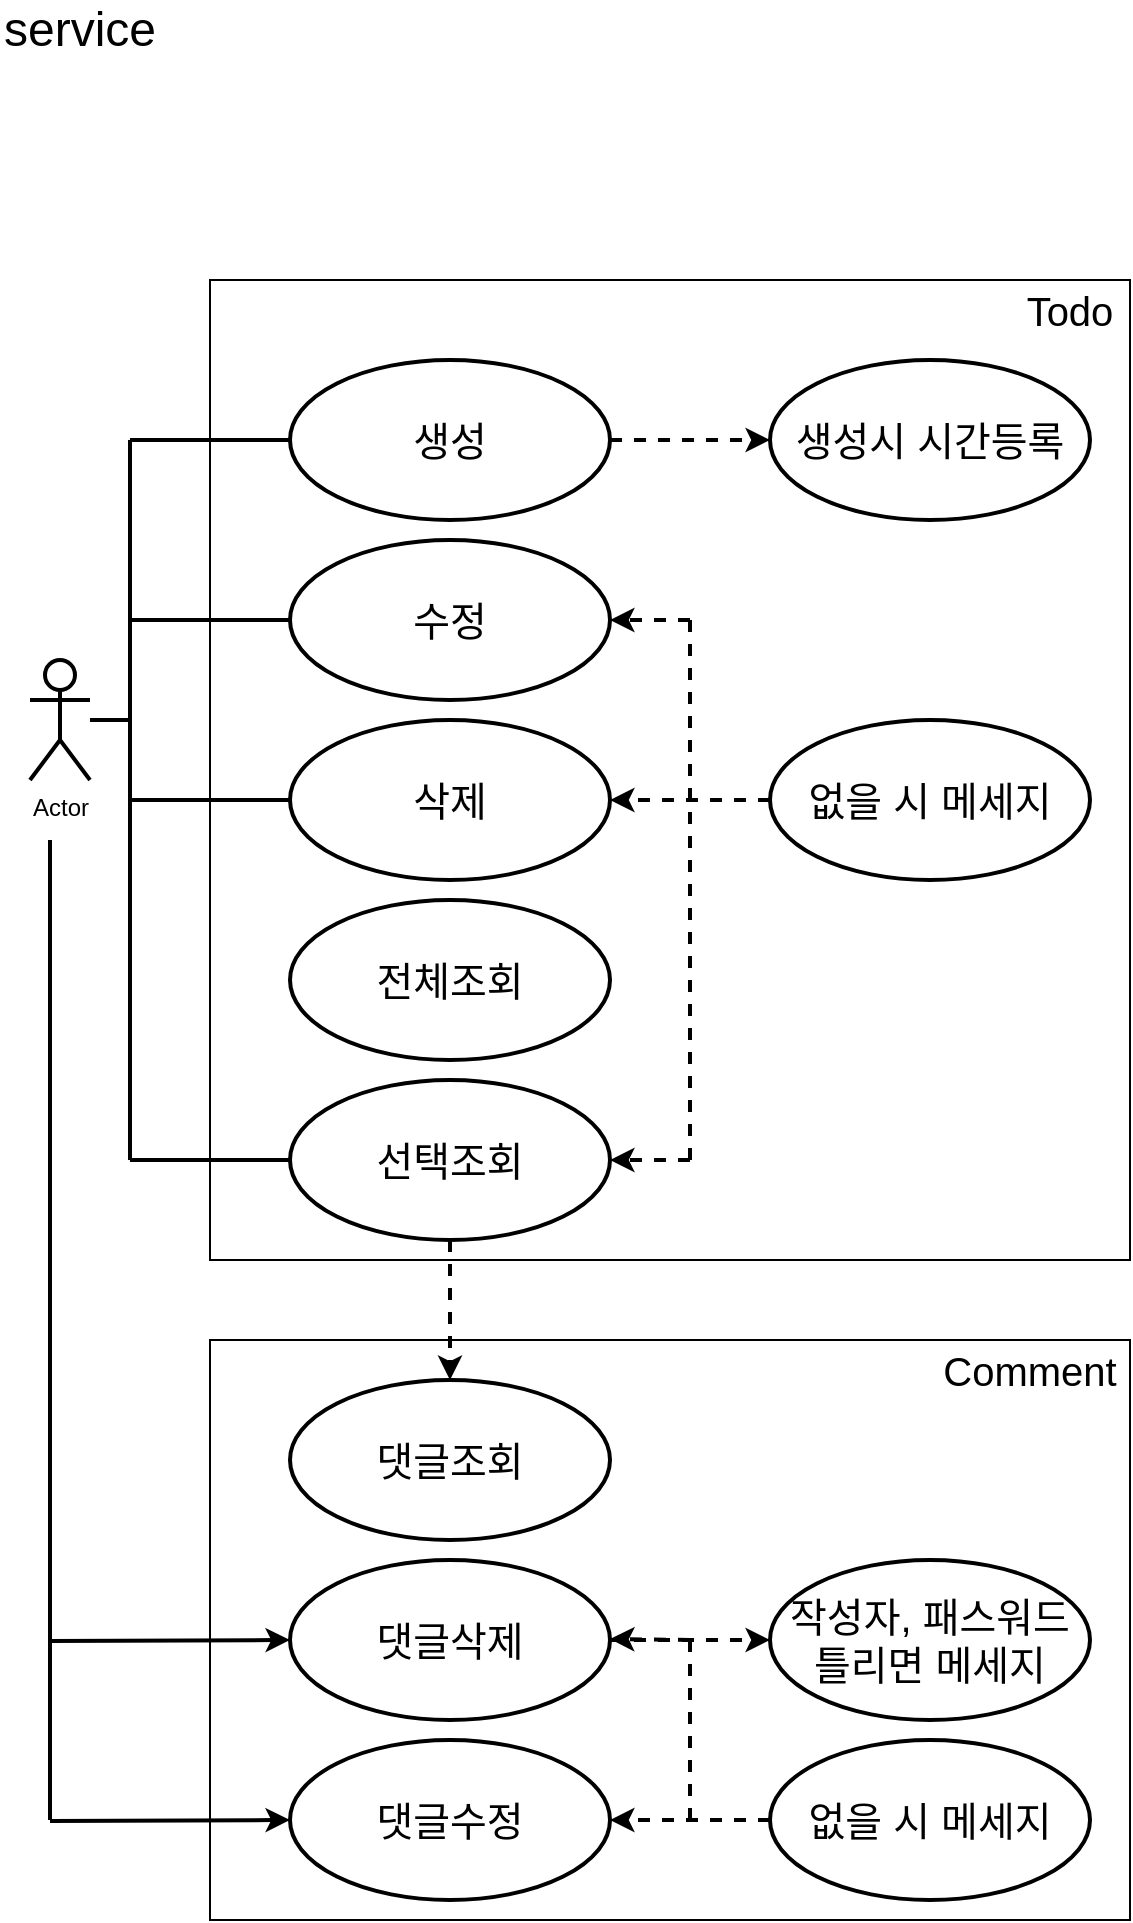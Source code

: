 <mxfile version="24.4.2" type="github">
  <diagram name="페이지-1" id="68j--ii99kryvkrACH99">
    <mxGraphModel dx="934" dy="541" grid="1" gridSize="10" guides="1" tooltips="1" connect="1" arrows="1" fold="1" page="1" pageScale="1" pageWidth="827" pageHeight="1169" math="0" shadow="0">
      <root>
        <mxCell id="0" />
        <mxCell id="1" parent="0" />
        <mxCell id="WN3FTsc3brGf4hN8PLjJ-45" value="" style="rounded=0;whiteSpace=wrap;html=1;" vertex="1" parent="1">
          <mxGeometry x="120" y="160" width="460" height="490" as="geometry" />
        </mxCell>
        <mxCell id="WN3FTsc3brGf4hN8PLjJ-44" value="" style="rounded=0;whiteSpace=wrap;html=1;" vertex="1" parent="1">
          <mxGeometry x="120" y="690" width="460" height="290" as="geometry" />
        </mxCell>
        <mxCell id="Ee1ppWPycikmYeckys_f-1" value="Actor" style="shape=umlActor;verticalLabelPosition=bottom;verticalAlign=top;html=1;outlineConnect=0;strokeWidth=2;" parent="1" vertex="1">
          <mxGeometry x="30" y="350" width="30" height="60" as="geometry" />
        </mxCell>
        <mxCell id="Ee1ppWPycikmYeckys_f-2" value="&lt;font style=&quot;font-size: 20px;&quot;&gt;수정&lt;/font&gt;" style="ellipse;whiteSpace=wrap;html=1;strokeWidth=2;" parent="1" vertex="1">
          <mxGeometry x="160" y="290" width="160" height="80" as="geometry" />
        </mxCell>
        <mxCell id="Ee1ppWPycikmYeckys_f-3" value="&lt;font style=&quot;font-size: 20px;&quot;&gt;생성&lt;/font&gt;" style="ellipse;whiteSpace=wrap;html=1;strokeWidth=2;" parent="1" vertex="1">
          <mxGeometry x="160" y="200" width="160" height="80" as="geometry" />
        </mxCell>
        <mxCell id="Ee1ppWPycikmYeckys_f-4" value="&lt;font style=&quot;font-size: 20px;&quot;&gt;선택조회&lt;/font&gt;" style="ellipse;whiteSpace=wrap;html=1;strokeWidth=2;" parent="1" vertex="1">
          <mxGeometry x="160" y="560" width="160" height="80" as="geometry" />
        </mxCell>
        <mxCell id="Ee1ppWPycikmYeckys_f-5" value="&lt;font style=&quot;font-size: 20px;&quot;&gt;삭제&lt;/font&gt;" style="ellipse;whiteSpace=wrap;html=1;strokeWidth=2;" parent="1" vertex="1">
          <mxGeometry x="160" y="380" width="160" height="80" as="geometry" />
        </mxCell>
        <mxCell id="Ee1ppWPycikmYeckys_f-17" value="" style="endArrow=classic;html=1;rounded=0;dashed=1;exitX=1;exitY=0.5;exitDx=0;exitDy=0;strokeWidth=2;entryX=0;entryY=0.5;entryDx=0;entryDy=0;" parent="1" source="Ee1ppWPycikmYeckys_f-3" target="Ee1ppWPycikmYeckys_f-18" edge="1">
          <mxGeometry width="50" height="50" relative="1" as="geometry">
            <mxPoint x="330" y="240" as="sourcePoint" />
            <mxPoint x="400" y="240" as="targetPoint" />
          </mxGeometry>
        </mxCell>
        <mxCell id="Ee1ppWPycikmYeckys_f-18" value="&lt;font style=&quot;font-size: 20px;&quot;&gt;생성시 시간등록&lt;/font&gt;" style="ellipse;whiteSpace=wrap;html=1;strokeWidth=2;" parent="1" vertex="1">
          <mxGeometry x="400" y="200" width="160" height="80" as="geometry" />
        </mxCell>
        <mxCell id="Ee1ppWPycikmYeckys_f-19" value="&lt;font style=&quot;font-size: 20px;&quot;&gt;없을 시 메세지&lt;/font&gt;" style="ellipse;whiteSpace=wrap;html=1;strokeWidth=2;" parent="1" vertex="1">
          <mxGeometry x="400" y="380" width="160" height="80" as="geometry" />
        </mxCell>
        <mxCell id="Ee1ppWPycikmYeckys_f-26" value="&lt;span style=&quot;background-color: initial;&quot;&gt;&lt;font style=&quot;font-size: 24px;&quot;&gt;service&lt;/font&gt;&lt;/span&gt;" style="text;html=1;align=left;verticalAlign=middle;whiteSpace=wrap;rounded=0;" parent="1" vertex="1">
          <mxGeometry x="15" y="20" width="60" height="30" as="geometry" />
        </mxCell>
        <mxCell id="Ee1ppWPycikmYeckys_f-31" value="" style="endArrow=none;html=1;rounded=0;strokeWidth=2;entryX=0;entryY=0.5;entryDx=0;entryDy=0;" parent="1" target="Ee1ppWPycikmYeckys_f-3" edge="1">
          <mxGeometry width="50" height="50" relative="1" as="geometry">
            <mxPoint x="80" y="240" as="sourcePoint" />
            <mxPoint x="150.0" y="239.5" as="targetPoint" />
          </mxGeometry>
        </mxCell>
        <mxCell id="Ee1ppWPycikmYeckys_f-32" value="" style="endArrow=none;html=1;rounded=0;strokeWidth=2;entryX=0;entryY=0.5;entryDx=0;entryDy=0;" parent="1" target="Ee1ppWPycikmYeckys_f-4" edge="1">
          <mxGeometry width="50" height="50" relative="1" as="geometry">
            <mxPoint x="80" y="600" as="sourcePoint" />
            <mxPoint x="150.0" y="509.5" as="targetPoint" />
          </mxGeometry>
        </mxCell>
        <mxCell id="Ee1ppWPycikmYeckys_f-33" value="" style="endArrow=none;html=1;rounded=0;strokeWidth=2;entryX=0;entryY=0.5;entryDx=0;entryDy=0;" parent="1" target="Ee1ppWPycikmYeckys_f-5" edge="1">
          <mxGeometry width="50" height="50" relative="1" as="geometry">
            <mxPoint x="80" y="420" as="sourcePoint" />
            <mxPoint x="150.0" y="420" as="targetPoint" />
          </mxGeometry>
        </mxCell>
        <mxCell id="Ee1ppWPycikmYeckys_f-34" value="" style="endArrow=none;html=1;rounded=0;strokeWidth=2;entryX=0;entryY=0.5;entryDx=0;entryDy=0;" parent="1" target="Ee1ppWPycikmYeckys_f-2" edge="1">
          <mxGeometry width="50" height="50" relative="1" as="geometry">
            <mxPoint x="80" y="330" as="sourcePoint" />
            <mxPoint x="150.0" y="329.5" as="targetPoint" />
          </mxGeometry>
        </mxCell>
        <mxCell id="Ee1ppWPycikmYeckys_f-35" value="" style="endArrow=none;html=1;rounded=0;strokeWidth=2;" parent="1" edge="1">
          <mxGeometry width="50" height="50" relative="1" as="geometry">
            <mxPoint x="80" y="600" as="sourcePoint" />
            <mxPoint x="80" y="240" as="targetPoint" />
          </mxGeometry>
        </mxCell>
        <mxCell id="Ee1ppWPycikmYeckys_f-36" value="" style="endArrow=none;html=1;rounded=0;strokeWidth=2;" parent="1" source="Ee1ppWPycikmYeckys_f-1" edge="1">
          <mxGeometry width="50" height="50" relative="1" as="geometry">
            <mxPoint x="390" y="450" as="sourcePoint" />
            <mxPoint x="80" y="380" as="targetPoint" />
          </mxGeometry>
        </mxCell>
        <mxCell id="WN3FTsc3brGf4hN8PLjJ-1" value="" style="endArrow=classic;html=1;rounded=0;entryX=1;entryY=0.5;entryDx=0;entryDy=0;strokeWidth=2;dashed=1;" edge="1" parent="1" target="Ee1ppWPycikmYeckys_f-2">
          <mxGeometry width="50" height="50" relative="1" as="geometry">
            <mxPoint x="360" y="330" as="sourcePoint" />
            <mxPoint x="430" y="260" as="targetPoint" />
          </mxGeometry>
        </mxCell>
        <mxCell id="WN3FTsc3brGf4hN8PLjJ-2" value="" style="endArrow=classic;html=1;rounded=0;entryX=1;entryY=0.5;entryDx=0;entryDy=0;strokeWidth=2;dashed=1;exitX=0;exitY=0.5;exitDx=0;exitDy=0;" edge="1" parent="1" source="Ee1ppWPycikmYeckys_f-19" target="Ee1ppWPycikmYeckys_f-5">
          <mxGeometry width="50" height="50" relative="1" as="geometry">
            <mxPoint x="380" y="420" as="sourcePoint" />
            <mxPoint x="310" y="440" as="targetPoint" />
          </mxGeometry>
        </mxCell>
        <mxCell id="WN3FTsc3brGf4hN8PLjJ-3" value="" style="endArrow=classic;html=1;rounded=0;entryX=1;entryY=0.5;entryDx=0;entryDy=0;strokeWidth=2;dashed=1;" edge="1" parent="1" target="Ee1ppWPycikmYeckys_f-4">
          <mxGeometry width="50" height="50" relative="1" as="geometry">
            <mxPoint x="360" y="600" as="sourcePoint" />
            <mxPoint x="330" y="430" as="targetPoint" />
          </mxGeometry>
        </mxCell>
        <mxCell id="WN3FTsc3brGf4hN8PLjJ-7" value="" style="endArrow=none;html=1;rounded=0;strokeWidth=2;" edge="1" parent="1">
          <mxGeometry width="50" height="50" relative="1" as="geometry">
            <mxPoint x="40" y="440" as="sourcePoint" />
            <mxPoint x="40" y="930" as="targetPoint" />
          </mxGeometry>
        </mxCell>
        <mxCell id="WN3FTsc3brGf4hN8PLjJ-9" value="&lt;span style=&quot;font-size: 20px;&quot;&gt;댓글조회&lt;/span&gt;" style="ellipse;whiteSpace=wrap;html=1;strokeWidth=2;" vertex="1" parent="1">
          <mxGeometry x="160" y="710" width="160" height="80" as="geometry" />
        </mxCell>
        <mxCell id="WN3FTsc3brGf4hN8PLjJ-11" value="&lt;span style=&quot;font-size: 20px;&quot;&gt;댓글삭제&lt;/span&gt;" style="ellipse;whiteSpace=wrap;html=1;strokeWidth=2;" vertex="1" parent="1">
          <mxGeometry x="160" y="800" width="160" height="80" as="geometry" />
        </mxCell>
        <mxCell id="WN3FTsc3brGf4hN8PLjJ-13" value="&lt;span style=&quot;font-size: 20px;&quot;&gt;댓글수정&lt;/span&gt;" style="ellipse;whiteSpace=wrap;html=1;strokeWidth=2;" vertex="1" parent="1">
          <mxGeometry x="160" y="890" width="160" height="80" as="geometry" />
        </mxCell>
        <mxCell id="WN3FTsc3brGf4hN8PLjJ-14" value="" style="endArrow=classic;html=1;rounded=0;strokeWidth=2;" edge="1" parent="1">
          <mxGeometry width="50" height="50" relative="1" as="geometry">
            <mxPoint x="40" y="930.5" as="sourcePoint" />
            <mxPoint x="160" y="930" as="targetPoint" />
          </mxGeometry>
        </mxCell>
        <mxCell id="WN3FTsc3brGf4hN8PLjJ-15" value="" style="endArrow=classic;html=1;rounded=0;strokeWidth=2;" edge="1" parent="1">
          <mxGeometry width="50" height="50" relative="1" as="geometry">
            <mxPoint x="40" y="840.5" as="sourcePoint" />
            <mxPoint x="160" y="840" as="targetPoint" />
          </mxGeometry>
        </mxCell>
        <mxCell id="WN3FTsc3brGf4hN8PLjJ-24" value="&lt;font style=&quot;font-size: 20px;&quot;&gt;없을 시 메세지&lt;/font&gt;" style="ellipse;whiteSpace=wrap;html=1;strokeWidth=2;" vertex="1" parent="1">
          <mxGeometry x="400" y="890" width="160" height="80" as="geometry" />
        </mxCell>
        <mxCell id="WN3FTsc3brGf4hN8PLjJ-25" value="" style="endArrow=classic;html=1;rounded=0;strokeWidth=2;dashed=1;entryX=1;entryY=0.5;entryDx=0;entryDy=0;" edge="1" parent="1">
          <mxGeometry width="50" height="50" relative="1" as="geometry">
            <mxPoint x="360" y="840" as="sourcePoint" />
            <mxPoint x="320" y="839.5" as="targetPoint" />
          </mxGeometry>
        </mxCell>
        <mxCell id="WN3FTsc3brGf4hN8PLjJ-26" value="" style="endArrow=classic;html=1;rounded=0;strokeWidth=2;dashed=1;entryX=1;entryY=0.5;entryDx=0;entryDy=0;exitX=0;exitY=0.5;exitDx=0;exitDy=0;" edge="1" parent="1" source="WN3FTsc3brGf4hN8PLjJ-24" target="WN3FTsc3brGf4hN8PLjJ-13">
          <mxGeometry width="50" height="50" relative="1" as="geometry">
            <mxPoint x="390" y="930" as="sourcePoint" />
            <mxPoint x="330" y="950" as="targetPoint" />
          </mxGeometry>
        </mxCell>
        <mxCell id="WN3FTsc3brGf4hN8PLjJ-29" value="&lt;font style=&quot;font-size: 20px;&quot;&gt;전체조회&lt;/font&gt;" style="ellipse;whiteSpace=wrap;html=1;strokeWidth=2;" vertex="1" parent="1">
          <mxGeometry x="160" y="470" width="160" height="80" as="geometry" />
        </mxCell>
        <mxCell id="WN3FTsc3brGf4hN8PLjJ-30" value="" style="endArrow=none;dashed=1;html=1;rounded=0;strokeWidth=2;" edge="1" parent="1">
          <mxGeometry width="50" height="50" relative="1" as="geometry">
            <mxPoint x="360" y="600" as="sourcePoint" />
            <mxPoint x="360" y="330" as="targetPoint" />
          </mxGeometry>
        </mxCell>
        <mxCell id="WN3FTsc3brGf4hN8PLjJ-31" value="" style="endArrow=classic;html=1;rounded=0;exitX=0.5;exitY=1;exitDx=0;exitDy=0;entryX=0.5;entryY=0;entryDx=0;entryDy=0;strokeWidth=2;dashed=1;" edge="1" parent="1" source="Ee1ppWPycikmYeckys_f-4" target="WN3FTsc3brGf4hN8PLjJ-9">
          <mxGeometry width="50" height="50" relative="1" as="geometry">
            <mxPoint x="480" y="610" as="sourcePoint" />
            <mxPoint x="530" y="560" as="targetPoint" />
          </mxGeometry>
        </mxCell>
        <mxCell id="WN3FTsc3brGf4hN8PLjJ-34" value="&lt;span style=&quot;font-size: 20px;&quot;&gt;작성자, 패스워드&lt;/span&gt;&lt;div&gt;&lt;span style=&quot;font-size: 20px;&quot;&gt;틀리면 메세지&lt;/span&gt;&lt;/div&gt;" style="ellipse;whiteSpace=wrap;html=1;strokeWidth=2;" vertex="1" parent="1">
          <mxGeometry x="400" y="800" width="160" height="80" as="geometry" />
        </mxCell>
        <mxCell id="WN3FTsc3brGf4hN8PLjJ-37" value="" style="endArrow=classic;html=1;rounded=0;entryX=0;entryY=0.5;entryDx=0;entryDy=0;strokeWidth=2;dashed=1;" edge="1" parent="1" target="WN3FTsc3brGf4hN8PLjJ-34">
          <mxGeometry width="50" height="50" relative="1" as="geometry">
            <mxPoint x="320" y="840" as="sourcePoint" />
            <mxPoint x="420" y="810" as="targetPoint" />
          </mxGeometry>
        </mxCell>
        <mxCell id="WN3FTsc3brGf4hN8PLjJ-38" value="" style="endArrow=none;dashed=1;html=1;rounded=0;strokeWidth=2;" edge="1" parent="1">
          <mxGeometry width="50" height="50" relative="1" as="geometry">
            <mxPoint x="360" y="930" as="sourcePoint" />
            <mxPoint x="360" y="840" as="targetPoint" />
          </mxGeometry>
        </mxCell>
        <mxCell id="WN3FTsc3brGf4hN8PLjJ-42" value="&lt;font style=&quot;font-size: 20px;&quot;&gt;Todo&lt;/font&gt;" style="text;html=1;align=center;verticalAlign=middle;whiteSpace=wrap;rounded=0;" vertex="1" parent="1">
          <mxGeometry x="520" y="160" width="60" height="30" as="geometry" />
        </mxCell>
        <mxCell id="WN3FTsc3brGf4hN8PLjJ-46" value="&lt;font style=&quot;font-size: 20px;&quot;&gt;Comment&lt;/font&gt;" style="text;html=1;align=center;verticalAlign=middle;whiteSpace=wrap;rounded=0;" vertex="1" parent="1">
          <mxGeometry x="500" y="690" width="60" height="30" as="geometry" />
        </mxCell>
      </root>
    </mxGraphModel>
  </diagram>
</mxfile>
